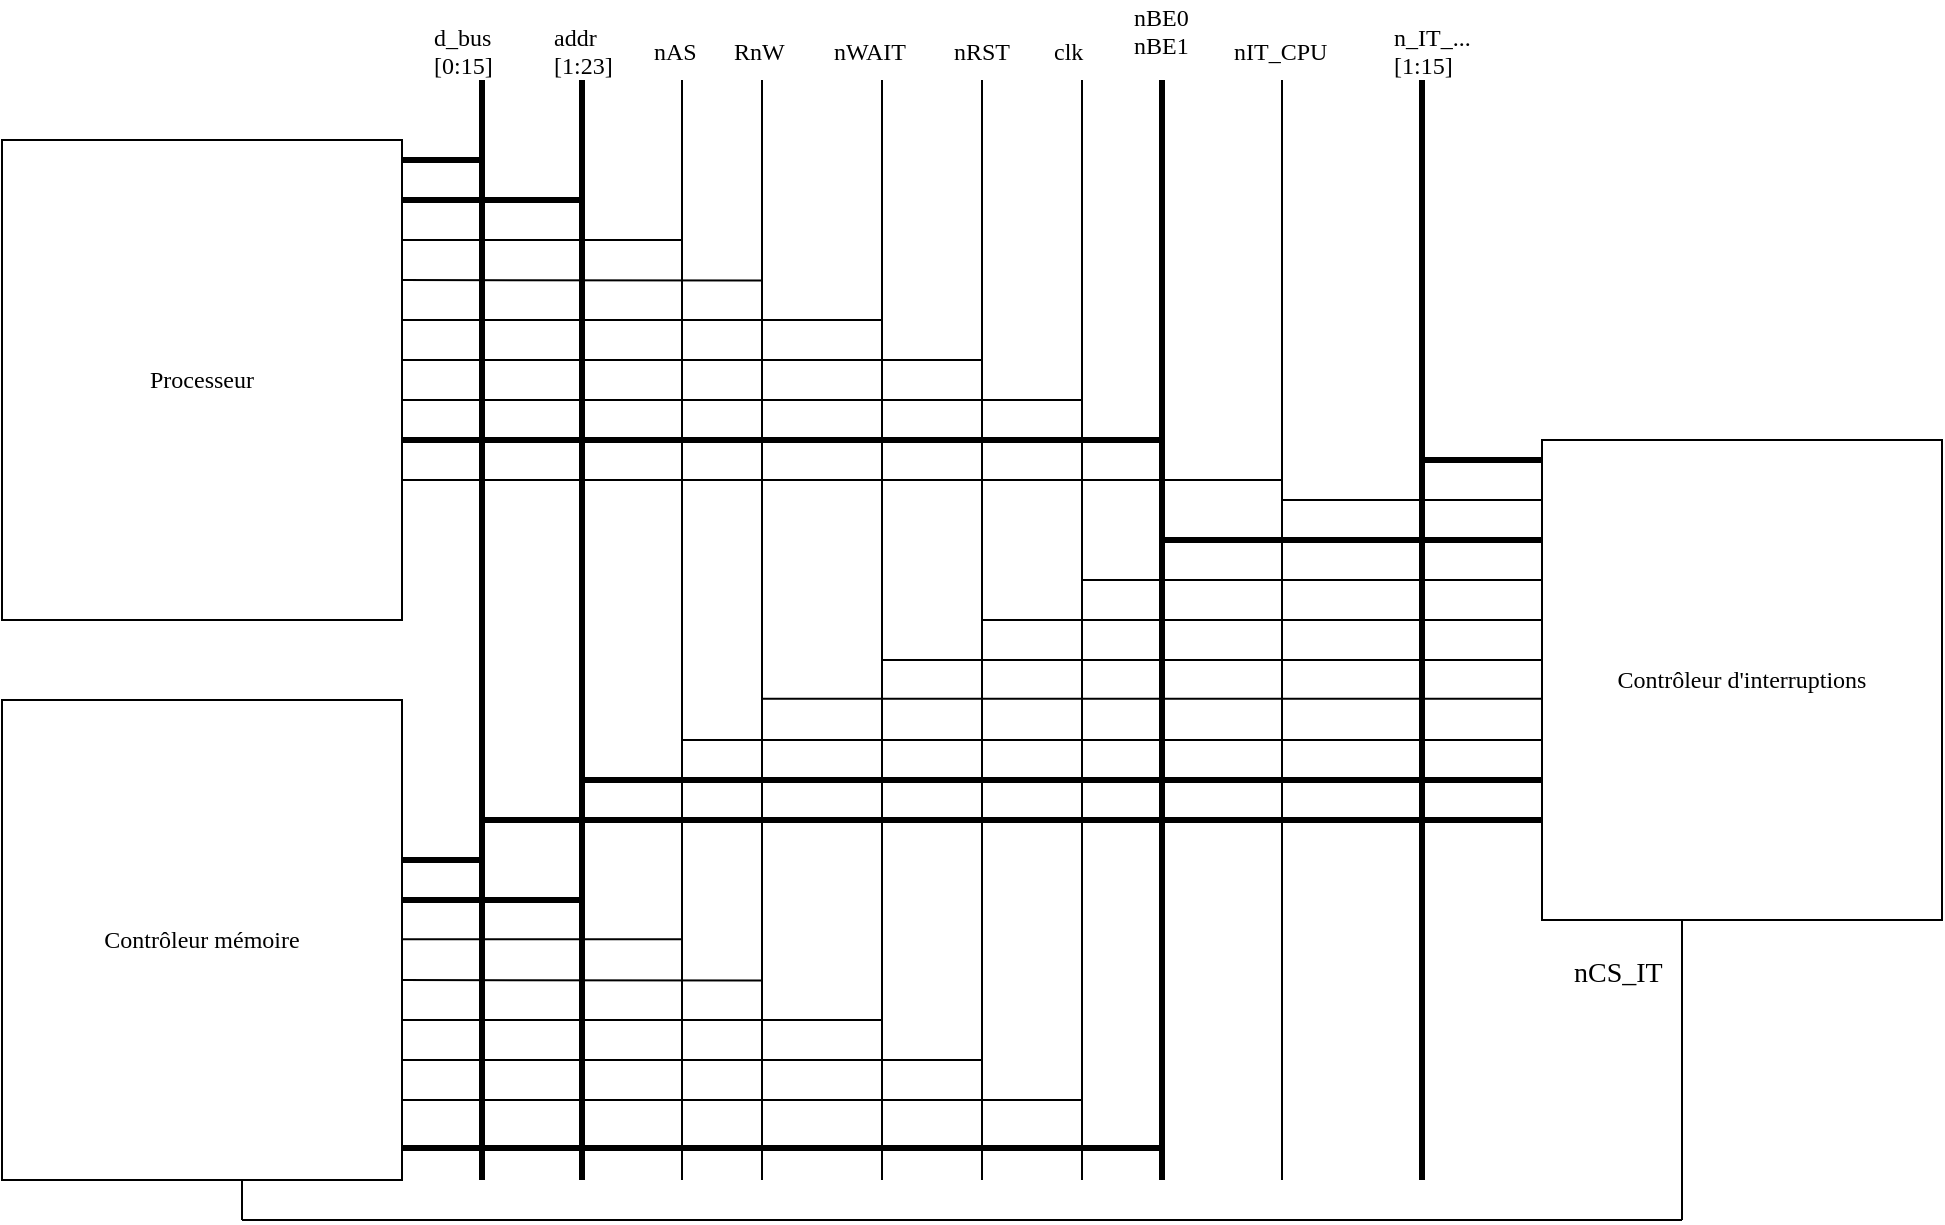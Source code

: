 <mxfile version="20.4.0" type="device"><diagram id="6r4oYGjFRJ-Kd1JINqNU" name="Page-1"><mxGraphModel dx="1673" dy="862" grid="1" gridSize="10" guides="1" tooltips="1" connect="1" arrows="1" fold="1" page="1" pageScale="1" pageWidth="827" pageHeight="1169" math="0" shadow="0"><root><mxCell id="0"/><mxCell id="1" parent="0"/><mxCell id="hcerNkXagnCgOlIEh38B-1" value="&lt;font face=&quot;Verdana&quot;&gt;Processeur&lt;/font&gt;" style="rounded=0;whiteSpace=wrap;html=1;" parent="1" vertex="1"><mxGeometry x="40" y="80" width="200" height="240" as="geometry"/></mxCell><mxCell id="hcerNkXagnCgOlIEh38B-2" value="&lt;font face=&quot;Verdana&quot;&gt;Contrôleur d'interruptions&lt;br&gt;&lt;/font&gt;" style="rounded=0;whiteSpace=wrap;html=1;" parent="1" vertex="1"><mxGeometry x="810" y="230" width="200" height="240" as="geometry"/></mxCell><mxCell id="hcerNkXagnCgOlIEh38B-3" value="d_bus&#xA;[0:15]" style="text;strokeColor=none;fillColor=none;align=left;verticalAlign=middle;spacingLeft=4;spacingRight=4;overflow=hidden;points=[[0,0.5],[1,0.5]];portConstraint=eastwest;rotatable=0;fontFamily=Verdana;" parent="1" vertex="1"><mxGeometry x="250" y="20" width="80" height="30" as="geometry"/></mxCell><mxCell id="hcerNkXagnCgOlIEh38B-4" value="addr&#xA;[1:23]&#xA;" style="text;strokeColor=none;fillColor=none;align=left;verticalAlign=middle;spacingLeft=4;spacingRight=4;overflow=hidden;points=[[0,0.5],[1,0.5]];portConstraint=eastwest;rotatable=0;fontFamily=Verdana;" parent="1" vertex="1"><mxGeometry x="310" y="20" width="80" height="30" as="geometry"/></mxCell><mxCell id="hcerNkXagnCgOlIEh38B-5" value="nAS" style="text;strokeColor=none;fillColor=none;align=left;verticalAlign=middle;spacingLeft=4;spacingRight=4;overflow=hidden;points=[[0,0.5],[1,0.5]];portConstraint=eastwest;rotatable=0;fontFamily=Verdana;" parent="1" vertex="1"><mxGeometry x="360" y="20" width="80" height="30" as="geometry"/></mxCell><mxCell id="hcerNkXagnCgOlIEh38B-6" value="RnW" style="text;strokeColor=none;fillColor=none;align=left;verticalAlign=middle;spacingLeft=4;spacingRight=4;overflow=hidden;points=[[0,0.5],[1,0.5]];portConstraint=eastwest;rotatable=0;fontFamily=Verdana;" parent="1" vertex="1"><mxGeometry x="400" y="20" width="80" height="30" as="geometry"/></mxCell><mxCell id="hcerNkXagnCgOlIEh38B-7" value="nWAIT" style="text;strokeColor=none;fillColor=none;align=left;verticalAlign=middle;spacingLeft=4;spacingRight=4;overflow=hidden;points=[[0,0.5],[1,0.5]];portConstraint=eastwest;rotatable=0;fontFamily=Verdana;" parent="1" vertex="1"><mxGeometry x="450" y="20" width="80" height="30" as="geometry"/></mxCell><mxCell id="hcerNkXagnCgOlIEh38B-8" value="nRST" style="text;strokeColor=none;fillColor=none;align=left;verticalAlign=middle;spacingLeft=4;spacingRight=4;overflow=hidden;points=[[0,0.5],[1,0.5]];portConstraint=eastwest;rotatable=0;fontFamily=Verdana;" parent="1" vertex="1"><mxGeometry x="510" y="20" width="80" height="30" as="geometry"/></mxCell><mxCell id="hcerNkXagnCgOlIEh38B-9" value="clk" style="text;strokeColor=none;fillColor=none;align=left;verticalAlign=middle;spacingLeft=4;spacingRight=4;overflow=hidden;points=[[0,0.5],[1,0.5]];portConstraint=eastwest;rotatable=0;fontFamily=Verdana;" parent="1" vertex="1"><mxGeometry x="560" y="20" width="80" height="30" as="geometry"/></mxCell><mxCell id="hcerNkXagnCgOlIEh38B-10" value="nBE0&#xA;nBE1&#xA;" style="text;strokeColor=none;fillColor=none;align=left;verticalAlign=middle;spacingLeft=4;spacingRight=4;overflow=hidden;points=[[0,0.5],[1,0.5]];portConstraint=eastwest;rotatable=0;fontFamily=Verdana;" parent="1" vertex="1"><mxGeometry x="600" y="10" width="80" height="30" as="geometry"/></mxCell><mxCell id="hcerNkXagnCgOlIEh38B-11" value="nIT_CPU" style="text;strokeColor=none;fillColor=none;align=left;verticalAlign=middle;spacingLeft=4;spacingRight=4;overflow=hidden;points=[[0,0.5],[1,0.5]];portConstraint=eastwest;rotatable=0;fontFamily=Verdana;" parent="1" vertex="1"><mxGeometry x="650" y="20" width="80" height="30" as="geometry"/></mxCell><mxCell id="hcerNkXagnCgOlIEh38B-13" value="n_IT_...&#xA;[1:15]&#xA;" style="text;strokeColor=none;fillColor=none;align=left;verticalAlign=middle;spacingLeft=4;spacingRight=4;overflow=hidden;points=[[0,0.5],[1,0.5]];portConstraint=eastwest;rotatable=0;fontFamily=Verdana;" parent="1" vertex="1"><mxGeometry x="730" y="20" width="80" height="30" as="geometry"/></mxCell><mxCell id="DK8EvXzcqoVxDdQrND4z-1" value="" style="endArrow=none;html=1;rounded=0;strokeWidth=3;" edge="1" parent="1"><mxGeometry width="50" height="50" relative="1" as="geometry"><mxPoint x="280" y="600" as="sourcePoint"/><mxPoint x="280" y="50" as="targetPoint"/></mxGeometry></mxCell><mxCell id="DK8EvXzcqoVxDdQrND4z-2" value="" style="endArrow=none;html=1;rounded=0;strokeWidth=3;" edge="1" parent="1"><mxGeometry width="50" height="50" relative="1" as="geometry"><mxPoint x="330" y="600" as="sourcePoint"/><mxPoint x="330" y="50" as="targetPoint"/></mxGeometry></mxCell><mxCell id="DK8EvXzcqoVxDdQrND4z-4" value="" style="endArrow=none;html=1;rounded=0;" edge="1" parent="1"><mxGeometry width="50" height="50" relative="1" as="geometry"><mxPoint x="380" y="600" as="sourcePoint"/><mxPoint x="380" y="50" as="targetPoint"/></mxGeometry></mxCell><mxCell id="DK8EvXzcqoVxDdQrND4z-5" value="" style="endArrow=none;html=1;rounded=0;" edge="1" parent="1"><mxGeometry width="50" height="50" relative="1" as="geometry"><mxPoint x="420" y="600" as="sourcePoint"/><mxPoint x="420" y="50" as="targetPoint"/></mxGeometry></mxCell><mxCell id="DK8EvXzcqoVxDdQrND4z-6" value="" style="endArrow=none;html=1;rounded=0;" edge="1" parent="1"><mxGeometry width="50" height="50" relative="1" as="geometry"><mxPoint x="480" y="600" as="sourcePoint"/><mxPoint x="480" y="50" as="targetPoint"/></mxGeometry></mxCell><mxCell id="DK8EvXzcqoVxDdQrND4z-7" value="" style="endArrow=none;html=1;rounded=0;" edge="1" parent="1"><mxGeometry width="50" height="50" relative="1" as="geometry"><mxPoint x="530" y="600" as="sourcePoint"/><mxPoint x="530" y="50" as="targetPoint"/></mxGeometry></mxCell><mxCell id="DK8EvXzcqoVxDdQrND4z-8" value="" style="endArrow=none;html=1;rounded=0;" edge="1" parent="1"><mxGeometry width="50" height="50" relative="1" as="geometry"><mxPoint x="580" y="600" as="sourcePoint"/><mxPoint x="580" y="50" as="targetPoint"/></mxGeometry></mxCell><mxCell id="DK8EvXzcqoVxDdQrND4z-9" value="" style="endArrow=none;html=1;rounded=0;strokeWidth=3;" edge="1" parent="1"><mxGeometry width="50" height="50" relative="1" as="geometry"><mxPoint x="620" y="600" as="sourcePoint"/><mxPoint x="620" y="50" as="targetPoint"/></mxGeometry></mxCell><mxCell id="DK8EvXzcqoVxDdQrND4z-10" value="" style="endArrow=none;html=1;rounded=0;" edge="1" parent="1"><mxGeometry width="50" height="50" relative="1" as="geometry"><mxPoint x="680" y="600" as="sourcePoint"/><mxPoint x="680" y="50" as="targetPoint"/></mxGeometry></mxCell><mxCell id="DK8EvXzcqoVxDdQrND4z-11" value="" style="endArrow=none;html=1;rounded=0;strokeWidth=3;" edge="1" parent="1"><mxGeometry width="50" height="50" relative="1" as="geometry"><mxPoint x="750" y="600" as="sourcePoint"/><mxPoint x="750" y="50" as="targetPoint"/></mxGeometry></mxCell><mxCell id="DK8EvXzcqoVxDdQrND4z-12" value="&lt;font face=&quot;Verdana&quot;&gt;Contrôleur mémoire&lt;br&gt;&lt;/font&gt;" style="rounded=0;whiteSpace=wrap;html=1;" vertex="1" parent="1"><mxGeometry x="40" y="360" width="200" height="240" as="geometry"/></mxCell><mxCell id="DK8EvXzcqoVxDdQrND4z-13" value="" style="endArrow=none;html=1;rounded=0;strokeWidth=3;fontFamily=Verdana;" edge="1" parent="1"><mxGeometry width="50" height="50" relative="1" as="geometry"><mxPoint x="240" y="90" as="sourcePoint"/><mxPoint x="280" y="90" as="targetPoint"/></mxGeometry></mxCell><mxCell id="DK8EvXzcqoVxDdQrND4z-14" value="" style="endArrow=none;html=1;rounded=0;strokeWidth=3;fontFamily=Verdana;" edge="1" parent="1"><mxGeometry width="50" height="50" relative="1" as="geometry"><mxPoint x="240" y="110" as="sourcePoint"/><mxPoint x="330" y="110" as="targetPoint"/><Array as="points"><mxPoint x="260" y="110"/></Array></mxGeometry></mxCell><mxCell id="DK8EvXzcqoVxDdQrND4z-15" value="" style="endArrow=none;html=1;rounded=0;strokeWidth=3;fontFamily=Verdana;" edge="1" parent="1"><mxGeometry width="50" height="50" relative="1" as="geometry"><mxPoint x="240" y="230" as="sourcePoint"/><mxPoint x="620" y="230" as="targetPoint"/></mxGeometry></mxCell><mxCell id="DK8EvXzcqoVxDdQrND4z-17" value="" style="endArrow=none;html=1;rounded=0;strokeWidth=1;fontFamily=Verdana;" edge="1" parent="1"><mxGeometry width="50" height="50" relative="1" as="geometry"><mxPoint x="240" y="130" as="sourcePoint"/><mxPoint x="380" y="130" as="targetPoint"/></mxGeometry></mxCell><mxCell id="DK8EvXzcqoVxDdQrND4z-18" value="" style="endArrow=none;html=1;rounded=0;strokeWidth=1;fontFamily=Verdana;" edge="1" parent="1"><mxGeometry width="50" height="50" relative="1" as="geometry"><mxPoint x="240" y="150" as="sourcePoint"/><mxPoint x="420" y="150.23" as="targetPoint"/></mxGeometry></mxCell><mxCell id="DK8EvXzcqoVxDdQrND4z-19" value="" style="endArrow=none;html=1;rounded=0;strokeWidth=1;fontFamily=Verdana;" edge="1" parent="1"><mxGeometry width="50" height="50" relative="1" as="geometry"><mxPoint x="240" y="170" as="sourcePoint"/><mxPoint x="480" y="170" as="targetPoint"/></mxGeometry></mxCell><mxCell id="DK8EvXzcqoVxDdQrND4z-20" value="" style="endArrow=none;html=1;rounded=0;strokeWidth=1;fontFamily=Verdana;" edge="1" parent="1"><mxGeometry width="50" height="50" relative="1" as="geometry"><mxPoint x="240" y="190" as="sourcePoint"/><mxPoint x="530" y="190" as="targetPoint"/></mxGeometry></mxCell><mxCell id="DK8EvXzcqoVxDdQrND4z-21" value="" style="endArrow=none;html=1;rounded=0;strokeWidth=1;fontFamily=Verdana;" edge="1" parent="1"><mxGeometry width="50" height="50" relative="1" as="geometry"><mxPoint x="240" y="210" as="sourcePoint"/><mxPoint x="580" y="210" as="targetPoint"/></mxGeometry></mxCell><mxCell id="DK8EvXzcqoVxDdQrND4z-22" value="" style="endArrow=none;html=1;rounded=0;strokeWidth=1;fontFamily=Verdana;" edge="1" parent="1"><mxGeometry width="50" height="50" relative="1" as="geometry"><mxPoint x="240" y="250" as="sourcePoint"/><mxPoint x="680" y="250" as="targetPoint"/></mxGeometry></mxCell><mxCell id="DK8EvXzcqoVxDdQrND4z-23" value="" style="endArrow=none;html=1;rounded=0;strokeWidth=3;fontFamily=Verdana;" edge="1" parent="1"><mxGeometry width="50" height="50" relative="1" as="geometry"><mxPoint x="240" y="584" as="sourcePoint"/><mxPoint x="620" y="584" as="targetPoint"/></mxGeometry></mxCell><mxCell id="DK8EvXzcqoVxDdQrND4z-24" value="" style="endArrow=none;html=1;rounded=0;strokeWidth=1;fontFamily=Verdana;" edge="1" parent="1"><mxGeometry width="50" height="50" relative="1" as="geometry"><mxPoint x="240" y="560" as="sourcePoint"/><mxPoint x="580" y="560" as="targetPoint"/></mxGeometry></mxCell><mxCell id="DK8EvXzcqoVxDdQrND4z-25" value="" style="endArrow=none;html=1;rounded=0;strokeWidth=1;fontFamily=Verdana;" edge="1" parent="1"><mxGeometry width="50" height="50" relative="1" as="geometry"><mxPoint x="240" y="540" as="sourcePoint"/><mxPoint x="530" y="540" as="targetPoint"/></mxGeometry></mxCell><mxCell id="DK8EvXzcqoVxDdQrND4z-26" value="" style="endArrow=none;html=1;rounded=0;strokeWidth=1;fontFamily=Verdana;" edge="1" parent="1"><mxGeometry width="50" height="50" relative="1" as="geometry"><mxPoint x="240" y="520" as="sourcePoint"/><mxPoint x="480" y="520" as="targetPoint"/></mxGeometry></mxCell><mxCell id="DK8EvXzcqoVxDdQrND4z-27" value="" style="endArrow=none;html=1;rounded=0;strokeWidth=1;fontFamily=Verdana;" edge="1" parent="1"><mxGeometry width="50" height="50" relative="1" as="geometry"><mxPoint x="240" y="500" as="sourcePoint"/><mxPoint x="420" y="500.23" as="targetPoint"/></mxGeometry></mxCell><mxCell id="DK8EvXzcqoVxDdQrND4z-28" value="" style="endArrow=none;html=1;rounded=0;strokeWidth=1;fontFamily=Verdana;" edge="1" parent="1"><mxGeometry width="50" height="50" relative="1" as="geometry"><mxPoint x="240" y="479.66" as="sourcePoint"/><mxPoint x="380" y="479.66" as="targetPoint"/></mxGeometry></mxCell><mxCell id="DK8EvXzcqoVxDdQrND4z-29" value="" style="endArrow=none;html=1;rounded=0;strokeWidth=3;fontFamily=Verdana;" edge="1" parent="1"><mxGeometry width="50" height="50" relative="1" as="geometry"><mxPoint x="240" y="460" as="sourcePoint"/><mxPoint x="330" y="460" as="targetPoint"/><Array as="points"><mxPoint x="260" y="460"/></Array></mxGeometry></mxCell><mxCell id="DK8EvXzcqoVxDdQrND4z-30" value="" style="endArrow=none;html=1;rounded=0;strokeWidth=3;fontFamily=Verdana;" edge="1" parent="1"><mxGeometry width="50" height="50" relative="1" as="geometry"><mxPoint x="240" y="440" as="sourcePoint"/><mxPoint x="280" y="440" as="targetPoint"/></mxGeometry></mxCell><mxCell id="DK8EvXzcqoVxDdQrND4z-31" value="" style="endArrow=none;html=1;rounded=0;strokeWidth=3;fontFamily=Verdana;" edge="1" parent="1"><mxGeometry width="50" height="50" relative="1" as="geometry"><mxPoint x="750" y="240" as="sourcePoint"/><mxPoint x="810" y="240" as="targetPoint"/></mxGeometry></mxCell><mxCell id="DK8EvXzcqoVxDdQrND4z-32" value="" style="endArrow=none;html=1;rounded=0;strokeWidth=1;fontFamily=Verdana;" edge="1" parent="1"><mxGeometry width="50" height="50" relative="1" as="geometry"><mxPoint x="680" y="260" as="sourcePoint"/><mxPoint x="810" y="260" as="targetPoint"/></mxGeometry></mxCell><mxCell id="DK8EvXzcqoVxDdQrND4z-33" value="" style="endArrow=none;html=1;rounded=0;strokeWidth=3;fontFamily=Verdana;" edge="1" parent="1"><mxGeometry width="50" height="50" relative="1" as="geometry"><mxPoint x="620" y="280" as="sourcePoint"/><mxPoint x="810" y="280" as="targetPoint"/></mxGeometry></mxCell><mxCell id="DK8EvXzcqoVxDdQrND4z-34" value="" style="endArrow=none;html=1;rounded=0;strokeWidth=1;fontFamily=Verdana;" edge="1" parent="1"><mxGeometry width="50" height="50" relative="1" as="geometry"><mxPoint x="580" y="300" as="sourcePoint"/><mxPoint x="810" y="300" as="targetPoint"/></mxGeometry></mxCell><mxCell id="DK8EvXzcqoVxDdQrND4z-35" value="" style="endArrow=none;html=1;rounded=0;strokeWidth=1;fontFamily=Verdana;" edge="1" parent="1"><mxGeometry width="50" height="50" relative="1" as="geometry"><mxPoint x="530" y="320" as="sourcePoint"/><mxPoint x="810" y="320" as="targetPoint"/></mxGeometry></mxCell><mxCell id="DK8EvXzcqoVxDdQrND4z-36" value="" style="endArrow=none;html=1;rounded=0;strokeWidth=1;fontFamily=Verdana;" edge="1" parent="1"><mxGeometry width="50" height="50" relative="1" as="geometry"><mxPoint x="480" y="340" as="sourcePoint"/><mxPoint x="810" y="340" as="targetPoint"/></mxGeometry></mxCell><mxCell id="DK8EvXzcqoVxDdQrND4z-37" value="" style="endArrow=none;html=1;rounded=0;strokeWidth=1;fontFamily=Verdana;" edge="1" parent="1"><mxGeometry width="50" height="50" relative="1" as="geometry"><mxPoint x="420" y="359.43" as="sourcePoint"/><mxPoint x="810" y="359.43" as="targetPoint"/></mxGeometry></mxCell><mxCell id="DK8EvXzcqoVxDdQrND4z-38" value="" style="endArrow=none;html=1;rounded=0;strokeWidth=1;fontFamily=Verdana;" edge="1" parent="1"><mxGeometry width="50" height="50" relative="1" as="geometry"><mxPoint x="380" y="380" as="sourcePoint"/><mxPoint x="810" y="380" as="targetPoint"/></mxGeometry></mxCell><mxCell id="DK8EvXzcqoVxDdQrND4z-39" value="" style="endArrow=none;html=1;rounded=0;strokeWidth=3;fontFamily=Verdana;" edge="1" parent="1"><mxGeometry width="50" height="50" relative="1" as="geometry"><mxPoint x="330" y="400" as="sourcePoint"/><mxPoint x="810" y="400" as="targetPoint"/></mxGeometry></mxCell><mxCell id="DK8EvXzcqoVxDdQrND4z-40" value="" style="endArrow=none;html=1;rounded=0;strokeWidth=3;fontFamily=Verdana;" edge="1" parent="1"><mxGeometry width="50" height="50" relative="1" as="geometry"><mxPoint x="280" y="420" as="sourcePoint"/><mxPoint x="810" y="420" as="targetPoint"/></mxGeometry></mxCell><mxCell id="DK8EvXzcqoVxDdQrND4z-41" value="" style="endArrow=none;html=1;rounded=0;strokeWidth=1;fontFamily=Verdana;" edge="1" parent="1"><mxGeometry width="50" height="50" relative="1" as="geometry"><mxPoint x="160" y="600" as="sourcePoint"/><mxPoint x="160" y="620" as="targetPoint"/></mxGeometry></mxCell><mxCell id="DK8EvXzcqoVxDdQrND4z-44" value="" style="endArrow=none;html=1;rounded=0;strokeWidth=1;fontFamily=Verdana;" edge="1" parent="1"><mxGeometry width="50" height="50" relative="1" as="geometry"><mxPoint x="160" y="620" as="sourcePoint"/><mxPoint x="880" y="620" as="targetPoint"/></mxGeometry></mxCell><mxCell id="DK8EvXzcqoVxDdQrND4z-45" value="" style="endArrow=none;html=1;rounded=0;strokeWidth=1;fontFamily=Verdana;" edge="1" parent="1"><mxGeometry width="50" height="50" relative="1" as="geometry"><mxPoint x="880" y="620" as="sourcePoint"/><mxPoint x="880" y="470" as="targetPoint"/></mxGeometry></mxCell><mxCell id="DK8EvXzcqoVxDdQrND4z-47" value="nCS_IT" style="text;strokeColor=none;fillColor=none;align=left;verticalAlign=middle;spacingLeft=4;spacingRight=4;overflow=hidden;points=[[0,0.5],[1,0.5]];portConstraint=eastwest;rotatable=0;fontFamily=Verdana;fontSize=14;" vertex="1" parent="1"><mxGeometry x="820" y="480" width="80" height="30" as="geometry"/></mxCell></root></mxGraphModel></diagram></mxfile>